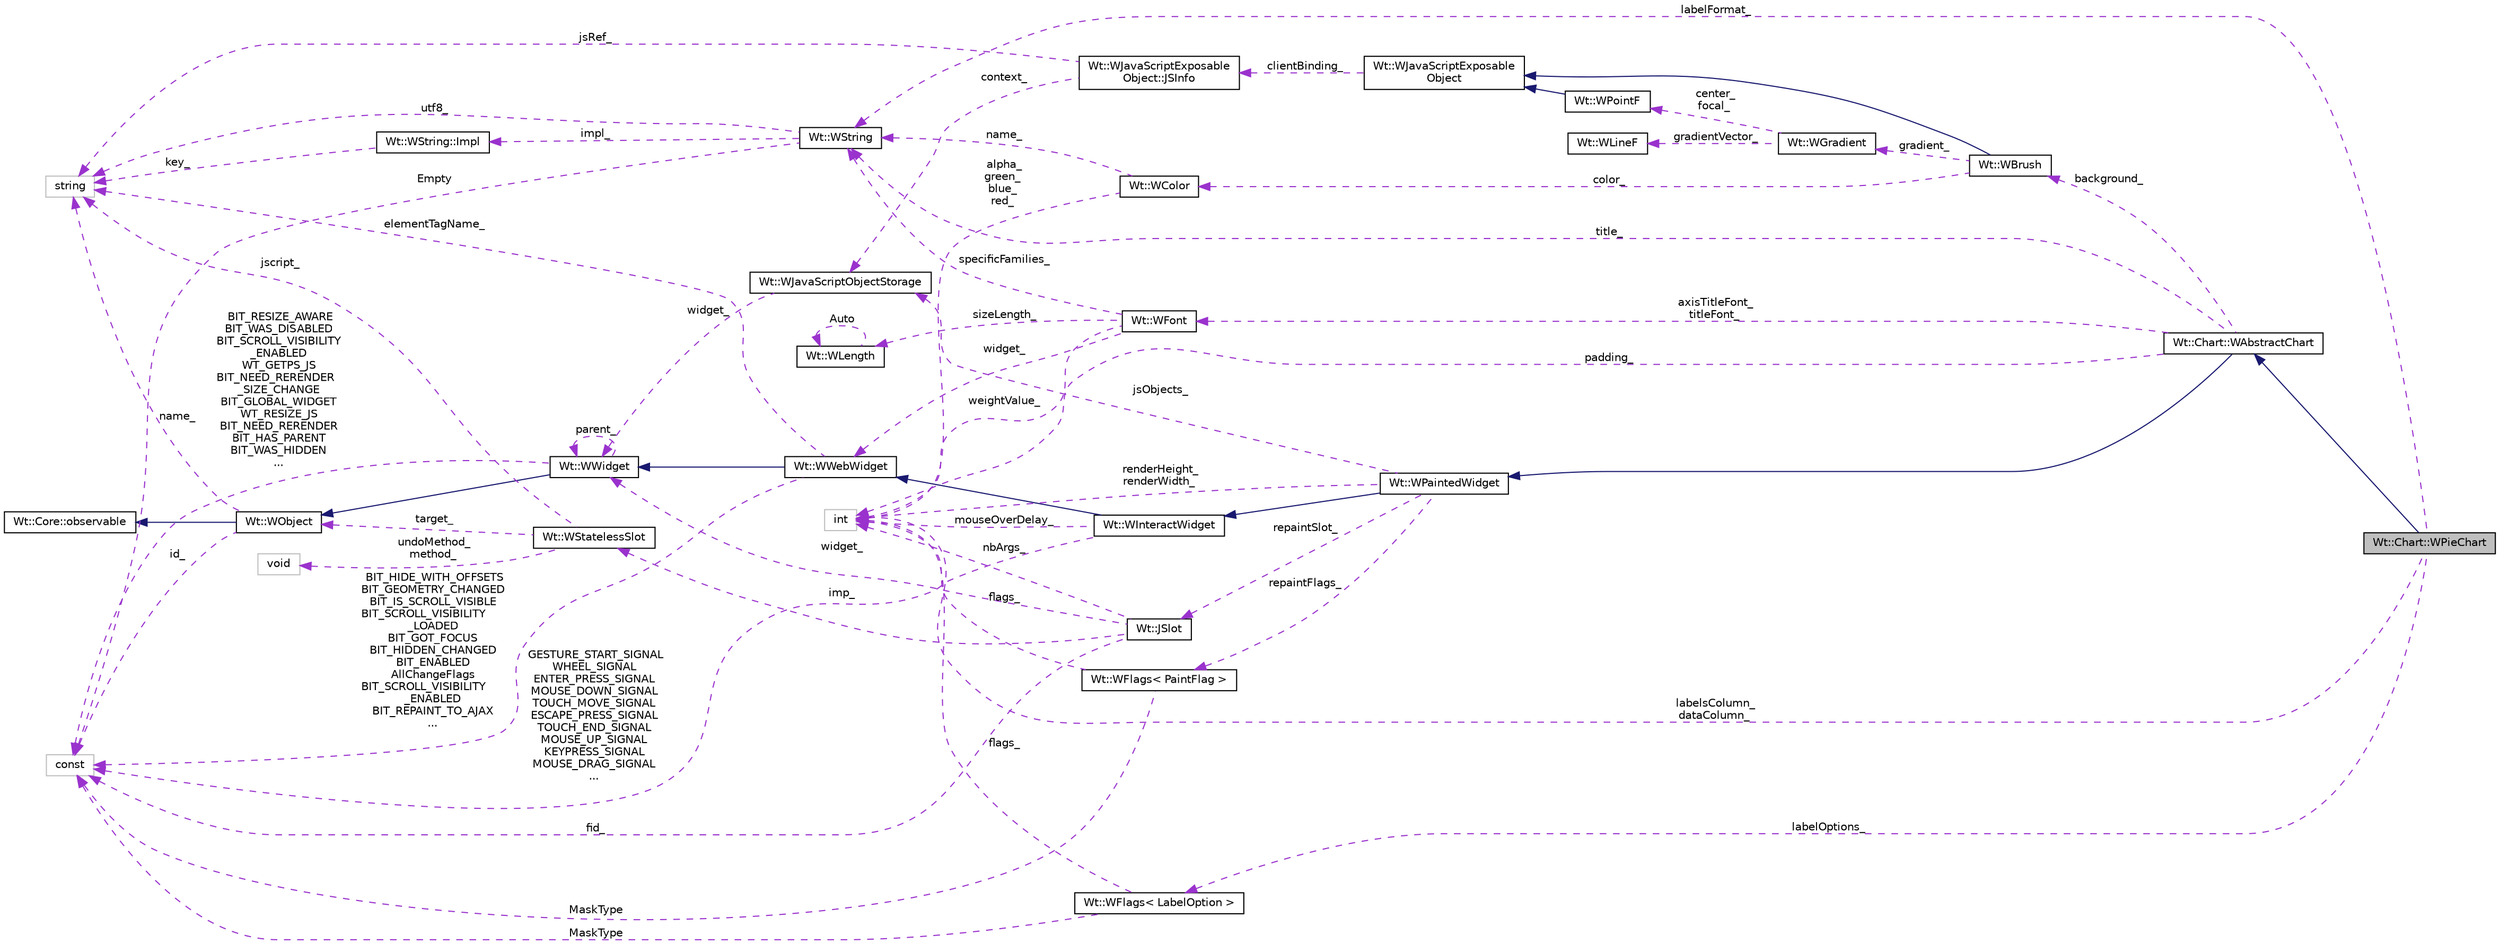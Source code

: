 digraph "Wt::Chart::WPieChart"
{
 // LATEX_PDF_SIZE
  edge [fontname="Helvetica",fontsize="10",labelfontname="Helvetica",labelfontsize="10"];
  node [fontname="Helvetica",fontsize="10",shape=record];
  rankdir="LR";
  Node1 [label="Wt::Chart::WPieChart",height=0.2,width=0.4,color="black", fillcolor="grey75", style="filled", fontcolor="black",tooltip="A pie chart."];
  Node2 -> Node1 [dir="back",color="midnightblue",fontsize="10",style="solid",fontname="Helvetica"];
  Node2 [label="Wt::Chart::WAbstractChart",height=0.2,width=0.4,color="black", fillcolor="white", style="filled",URL="$classWt_1_1Chart_1_1WAbstractChart.html",tooltip="Abstract base class for MVC-based charts."];
  Node3 -> Node2 [dir="back",color="midnightblue",fontsize="10",style="solid",fontname="Helvetica"];
  Node3 [label="Wt::WPaintedWidget",height=0.2,width=0.4,color="black", fillcolor="white", style="filled",URL="$classWt_1_1WPaintedWidget.html",tooltip="A widget that is painted using vector graphics."];
  Node4 -> Node3 [dir="back",color="midnightblue",fontsize="10",style="solid",fontname="Helvetica"];
  Node4 [label="Wt::WInteractWidget",height=0.2,width=0.4,color="black", fillcolor="white", style="filled",URL="$classWt_1_1WInteractWidget.html",tooltip="An abstract widget that can receive user-interface interaction."];
  Node5 -> Node4 [dir="back",color="midnightblue",fontsize="10",style="solid",fontname="Helvetica"];
  Node5 [label="Wt::WWebWidget",height=0.2,width=0.4,color="black", fillcolor="white", style="filled",URL="$classWt_1_1WWebWidget.html",tooltip="A base class for widgets with an HTML counterpart."];
  Node6 -> Node5 [dir="back",color="midnightblue",fontsize="10",style="solid",fontname="Helvetica"];
  Node6 [label="Wt::WWidget",height=0.2,width=0.4,color="black", fillcolor="white", style="filled",URL="$classWt_1_1WWidget.html",tooltip="The abstract base class for a user-interface component."];
  Node7 -> Node6 [dir="back",color="midnightblue",fontsize="10",style="solid",fontname="Helvetica"];
  Node7 [label="Wt::WObject",height=0.2,width=0.4,color="black", fillcolor="white", style="filled",URL="$classWt_1_1WObject.html",tooltip="A base class for objects that participate in the signal/slot system."];
  Node8 -> Node7 [dir="back",color="midnightblue",fontsize="10",style="solid",fontname="Helvetica"];
  Node8 [label="Wt::Core::observable",height=0.2,width=0.4,color="black", fillcolor="white", style="filled",URL="$classWt_1_1Core_1_1observable.html",tooltip="A base class for objects whose life-time can be tracked."];
  Node9 -> Node7 [dir="back",color="darkorchid3",fontsize="10",style="dashed",label=" name_" ,fontname="Helvetica"];
  Node9 [label="string",height=0.2,width=0.4,color="grey75", fillcolor="white", style="filled",tooltip=" "];
  Node10 -> Node7 [dir="back",color="darkorchid3",fontsize="10",style="dashed",label=" id_" ,fontname="Helvetica"];
  Node10 [label="const",height=0.2,width=0.4,color="grey75", fillcolor="white", style="filled",tooltip=" "];
  Node6 -> Node6 [dir="back",color="darkorchid3",fontsize="10",style="dashed",label=" parent_" ,fontname="Helvetica"];
  Node10 -> Node6 [dir="back",color="darkorchid3",fontsize="10",style="dashed",label=" BIT_RESIZE_AWARE\nBIT_WAS_DISABLED\nBIT_SCROLL_VISIBILITY\l_ENABLED\nWT_GETPS_JS\nBIT_NEED_RERENDER\l_SIZE_CHANGE\nBIT_GLOBAL_WIDGET\nWT_RESIZE_JS\nBIT_NEED_RERENDER\nBIT_HAS_PARENT\nBIT_WAS_HIDDEN\n..." ,fontname="Helvetica"];
  Node9 -> Node5 [dir="back",color="darkorchid3",fontsize="10",style="dashed",label=" elementTagName_" ,fontname="Helvetica"];
  Node10 -> Node5 [dir="back",color="darkorchid3",fontsize="10",style="dashed",label=" BIT_HIDE_WITH_OFFSETS\nBIT_GEOMETRY_CHANGED\nBIT_IS_SCROLL_VISIBLE\nBIT_SCROLL_VISIBILITY\l_LOADED\nBIT_GOT_FOCUS\nBIT_HIDDEN_CHANGED\nBIT_ENABLED\nAllChangeFlags\nBIT_SCROLL_VISIBILITY\l_ENABLED\nBIT_REPAINT_TO_AJAX\n..." ,fontname="Helvetica"];
  Node11 -> Node4 [dir="back",color="darkorchid3",fontsize="10",style="dashed",label=" mouseOverDelay_" ,fontname="Helvetica"];
  Node11 [label="int",height=0.2,width=0.4,color="grey75", fillcolor="white", style="filled",tooltip=" "];
  Node10 -> Node4 [dir="back",color="darkorchid3",fontsize="10",style="dashed",label=" GESTURE_START_SIGNAL\nWHEEL_SIGNAL\nENTER_PRESS_SIGNAL\nMOUSE_DOWN_SIGNAL\nTOUCH_MOVE_SIGNAL\nESCAPE_PRESS_SIGNAL\nTOUCH_END_SIGNAL\nMOUSE_UP_SIGNAL\nKEYPRESS_SIGNAL\nMOUSE_DRAG_SIGNAL\n..." ,fontname="Helvetica"];
  Node12 -> Node3 [dir="back",color="darkorchid3",fontsize="10",style="dashed",label=" repaintSlot_" ,fontname="Helvetica"];
  Node12 [label="Wt::JSlot",height=0.2,width=0.4,color="black", fillcolor="white", style="filled",URL="$classWt_1_1JSlot.html",tooltip="A slot that is only implemented in client side JavaScript code."];
  Node13 -> Node12 [dir="back",color="darkorchid3",fontsize="10",style="dashed",label=" imp_" ,fontname="Helvetica"];
  Node13 [label="Wt::WStatelessSlot",height=0.2,width=0.4,color="black", fillcolor="white", style="filled",URL="$classWt_1_1WStatelessSlot.html",tooltip=" "];
  Node7 -> Node13 [dir="back",color="darkorchid3",fontsize="10",style="dashed",label=" target_" ,fontname="Helvetica"];
  Node14 -> Node13 [dir="back",color="darkorchid3",fontsize="10",style="dashed",label=" undoMethod_\nmethod_" ,fontname="Helvetica"];
  Node14 [label="void",height=0.2,width=0.4,color="grey75", fillcolor="white", style="filled",tooltip=" "];
  Node9 -> Node13 [dir="back",color="darkorchid3",fontsize="10",style="dashed",label=" jscript_" ,fontname="Helvetica"];
  Node11 -> Node12 [dir="back",color="darkorchid3",fontsize="10",style="dashed",label=" nbArgs_" ,fontname="Helvetica"];
  Node6 -> Node12 [dir="back",color="darkorchid3",fontsize="10",style="dashed",label=" widget_" ,fontname="Helvetica"];
  Node10 -> Node12 [dir="back",color="darkorchid3",fontsize="10",style="dashed",label=" fid_" ,fontname="Helvetica"];
  Node11 -> Node3 [dir="back",color="darkorchid3",fontsize="10",style="dashed",label=" renderHeight_\nrenderWidth_" ,fontname="Helvetica"];
  Node15 -> Node3 [dir="back",color="darkorchid3",fontsize="10",style="dashed",label=" repaintFlags_" ,fontname="Helvetica"];
  Node15 [label="Wt::WFlags\< PaintFlag \>",height=0.2,width=0.4,color="black", fillcolor="white", style="filled",URL="$classWt_1_1WFlags.html",tooltip=" "];
  Node11 -> Node15 [dir="back",color="darkorchid3",fontsize="10",style="dashed",label=" flags_" ,fontname="Helvetica"];
  Node10 -> Node15 [dir="back",color="darkorchid3",fontsize="10",style="dashed",label=" MaskType" ,fontname="Helvetica"];
  Node16 -> Node3 [dir="back",color="darkorchid3",fontsize="10",style="dashed",label=" jsObjects_" ,fontname="Helvetica"];
  Node16 [label="Wt::WJavaScriptObjectStorage",height=0.2,width=0.4,color="black", fillcolor="white", style="filled",URL="$classWt_1_1WJavaScriptObjectStorage.html",tooltip=" "];
  Node6 -> Node16 [dir="back",color="darkorchid3",fontsize="10",style="dashed",label=" widget_" ,fontname="Helvetica"];
  Node17 -> Node2 [dir="back",color="darkorchid3",fontsize="10",style="dashed",label=" title_" ,fontname="Helvetica"];
  Node17 [label="Wt::WString",height=0.2,width=0.4,color="black", fillcolor="white", style="filled",URL="$classWt_1_1WString.html",tooltip="A value class which describes a locale-aware unicode string."];
  Node18 -> Node17 [dir="back",color="darkorchid3",fontsize="10",style="dashed",label=" impl_" ,fontname="Helvetica"];
  Node18 [label="Wt::WString::Impl",height=0.2,width=0.4,color="black", fillcolor="white", style="filled",URL="$structWt_1_1WString_1_1Impl.html",tooltip=" "];
  Node9 -> Node18 [dir="back",color="darkorchid3",fontsize="10",style="dashed",label=" key_" ,fontname="Helvetica"];
  Node9 -> Node17 [dir="back",color="darkorchid3",fontsize="10",style="dashed",label=" utf8_" ,fontname="Helvetica"];
  Node10 -> Node17 [dir="back",color="darkorchid3",fontsize="10",style="dashed",label=" Empty" ,fontname="Helvetica"];
  Node19 -> Node2 [dir="back",color="darkorchid3",fontsize="10",style="dashed",label=" background_" ,fontname="Helvetica"];
  Node19 [label="Wt::WBrush",height=0.2,width=0.4,color="black", fillcolor="white", style="filled",URL="$classWt_1_1WBrush.html",tooltip="A value class that defines the style for filling a path."];
  Node20 -> Node19 [dir="back",color="midnightblue",fontsize="10",style="solid",fontname="Helvetica"];
  Node20 [label="Wt::WJavaScriptExposable\lObject",height=0.2,width=0.4,color="black", fillcolor="white", style="filled",URL="$classWt_1_1WJavaScriptExposableObject.html",tooltip="A JavaScript exposable object."];
  Node21 -> Node20 [dir="back",color="darkorchid3",fontsize="10",style="dashed",label=" clientBinding_" ,fontname="Helvetica"];
  Node21 [label="Wt::WJavaScriptExposable\lObject::JSInfo",height=0.2,width=0.4,color="black", fillcolor="white", style="filled",URL="$structWt_1_1WJavaScriptExposableObject_1_1JSInfo.html",tooltip=" "];
  Node9 -> Node21 [dir="back",color="darkorchid3",fontsize="10",style="dashed",label=" jsRef_" ,fontname="Helvetica"];
  Node16 -> Node21 [dir="back",color="darkorchid3",fontsize="10",style="dashed",label=" context_" ,fontname="Helvetica"];
  Node22 -> Node19 [dir="back",color="darkorchid3",fontsize="10",style="dashed",label=" color_" ,fontname="Helvetica"];
  Node22 [label="Wt::WColor",height=0.2,width=0.4,color="black", fillcolor="white", style="filled",URL="$classWt_1_1WColor.html",tooltip="A value class that defines a color."];
  Node17 -> Node22 [dir="back",color="darkorchid3",fontsize="10",style="dashed",label=" name_" ,fontname="Helvetica"];
  Node11 -> Node22 [dir="back",color="darkorchid3",fontsize="10",style="dashed",label=" alpha_\ngreen_\nblue_\nred_" ,fontname="Helvetica"];
  Node23 -> Node19 [dir="back",color="darkorchid3",fontsize="10",style="dashed",label=" gradient_" ,fontname="Helvetica"];
  Node23 [label="Wt::WGradient",height=0.2,width=0.4,color="black", fillcolor="white", style="filled",URL="$classWt_1_1WGradient.html",tooltip="A linear or radial gradient."];
  Node24 -> Node23 [dir="back",color="darkorchid3",fontsize="10",style="dashed",label=" center_\nfocal_" ,fontname="Helvetica"];
  Node24 [label="Wt::WPointF",height=0.2,width=0.4,color="black", fillcolor="white", style="filled",URL="$classWt_1_1WPointF.html",tooltip="A value class that defines a 2D point."];
  Node20 -> Node24 [dir="back",color="midnightblue",fontsize="10",style="solid",fontname="Helvetica"];
  Node25 -> Node23 [dir="back",color="darkorchid3",fontsize="10",style="dashed",label=" gradientVector_" ,fontname="Helvetica"];
  Node25 [label="Wt::WLineF",height=0.2,width=0.4,color="black", fillcolor="white", style="filled",URL="$classWt_1_1WLineF.html",tooltip="Utility class that defines a single line."];
  Node11 -> Node2 [dir="back",color="darkorchid3",fontsize="10",style="dashed",label=" padding_" ,fontname="Helvetica"];
  Node26 -> Node2 [dir="back",color="darkorchid3",fontsize="10",style="dashed",label=" axisTitleFont_\ntitleFont_" ,fontname="Helvetica"];
  Node26 [label="Wt::WFont",height=0.2,width=0.4,color="black", fillcolor="white", style="filled",URL="$classWt_1_1WFont.html",tooltip="A value class that describes a font."];
  Node17 -> Node26 [dir="back",color="darkorchid3",fontsize="10",style="dashed",label=" specificFamilies_" ,fontname="Helvetica"];
  Node11 -> Node26 [dir="back",color="darkorchid3",fontsize="10",style="dashed",label=" weightValue_" ,fontname="Helvetica"];
  Node5 -> Node26 [dir="back",color="darkorchid3",fontsize="10",style="dashed",label=" widget_" ,fontname="Helvetica"];
  Node27 -> Node26 [dir="back",color="darkorchid3",fontsize="10",style="dashed",label=" sizeLength_" ,fontname="Helvetica"];
  Node27 [label="Wt::WLength",height=0.2,width=0.4,color="black", fillcolor="white", style="filled",URL="$classWt_1_1WLength.html",tooltip="A value class that describes a CSS length."];
  Node27 -> Node27 [dir="back",color="darkorchid3",fontsize="10",style="dashed",label=" Auto" ,fontname="Helvetica"];
  Node17 -> Node1 [dir="back",color="darkorchid3",fontsize="10",style="dashed",label=" labelFormat_" ,fontname="Helvetica"];
  Node11 -> Node1 [dir="back",color="darkorchid3",fontsize="10",style="dashed",label=" labelsColumn_\ndataColumn_" ,fontname="Helvetica"];
  Node28 -> Node1 [dir="back",color="darkorchid3",fontsize="10",style="dashed",label=" labelOptions_" ,fontname="Helvetica"];
  Node28 [label="Wt::WFlags\< LabelOption \>",height=0.2,width=0.4,color="black", fillcolor="white", style="filled",URL="$classWt_1_1WFlags.html",tooltip=" "];
  Node11 -> Node28 [dir="back",color="darkorchid3",fontsize="10",style="dashed",label=" flags_" ,fontname="Helvetica"];
  Node10 -> Node28 [dir="back",color="darkorchid3",fontsize="10",style="dashed",label=" MaskType" ,fontname="Helvetica"];
}
